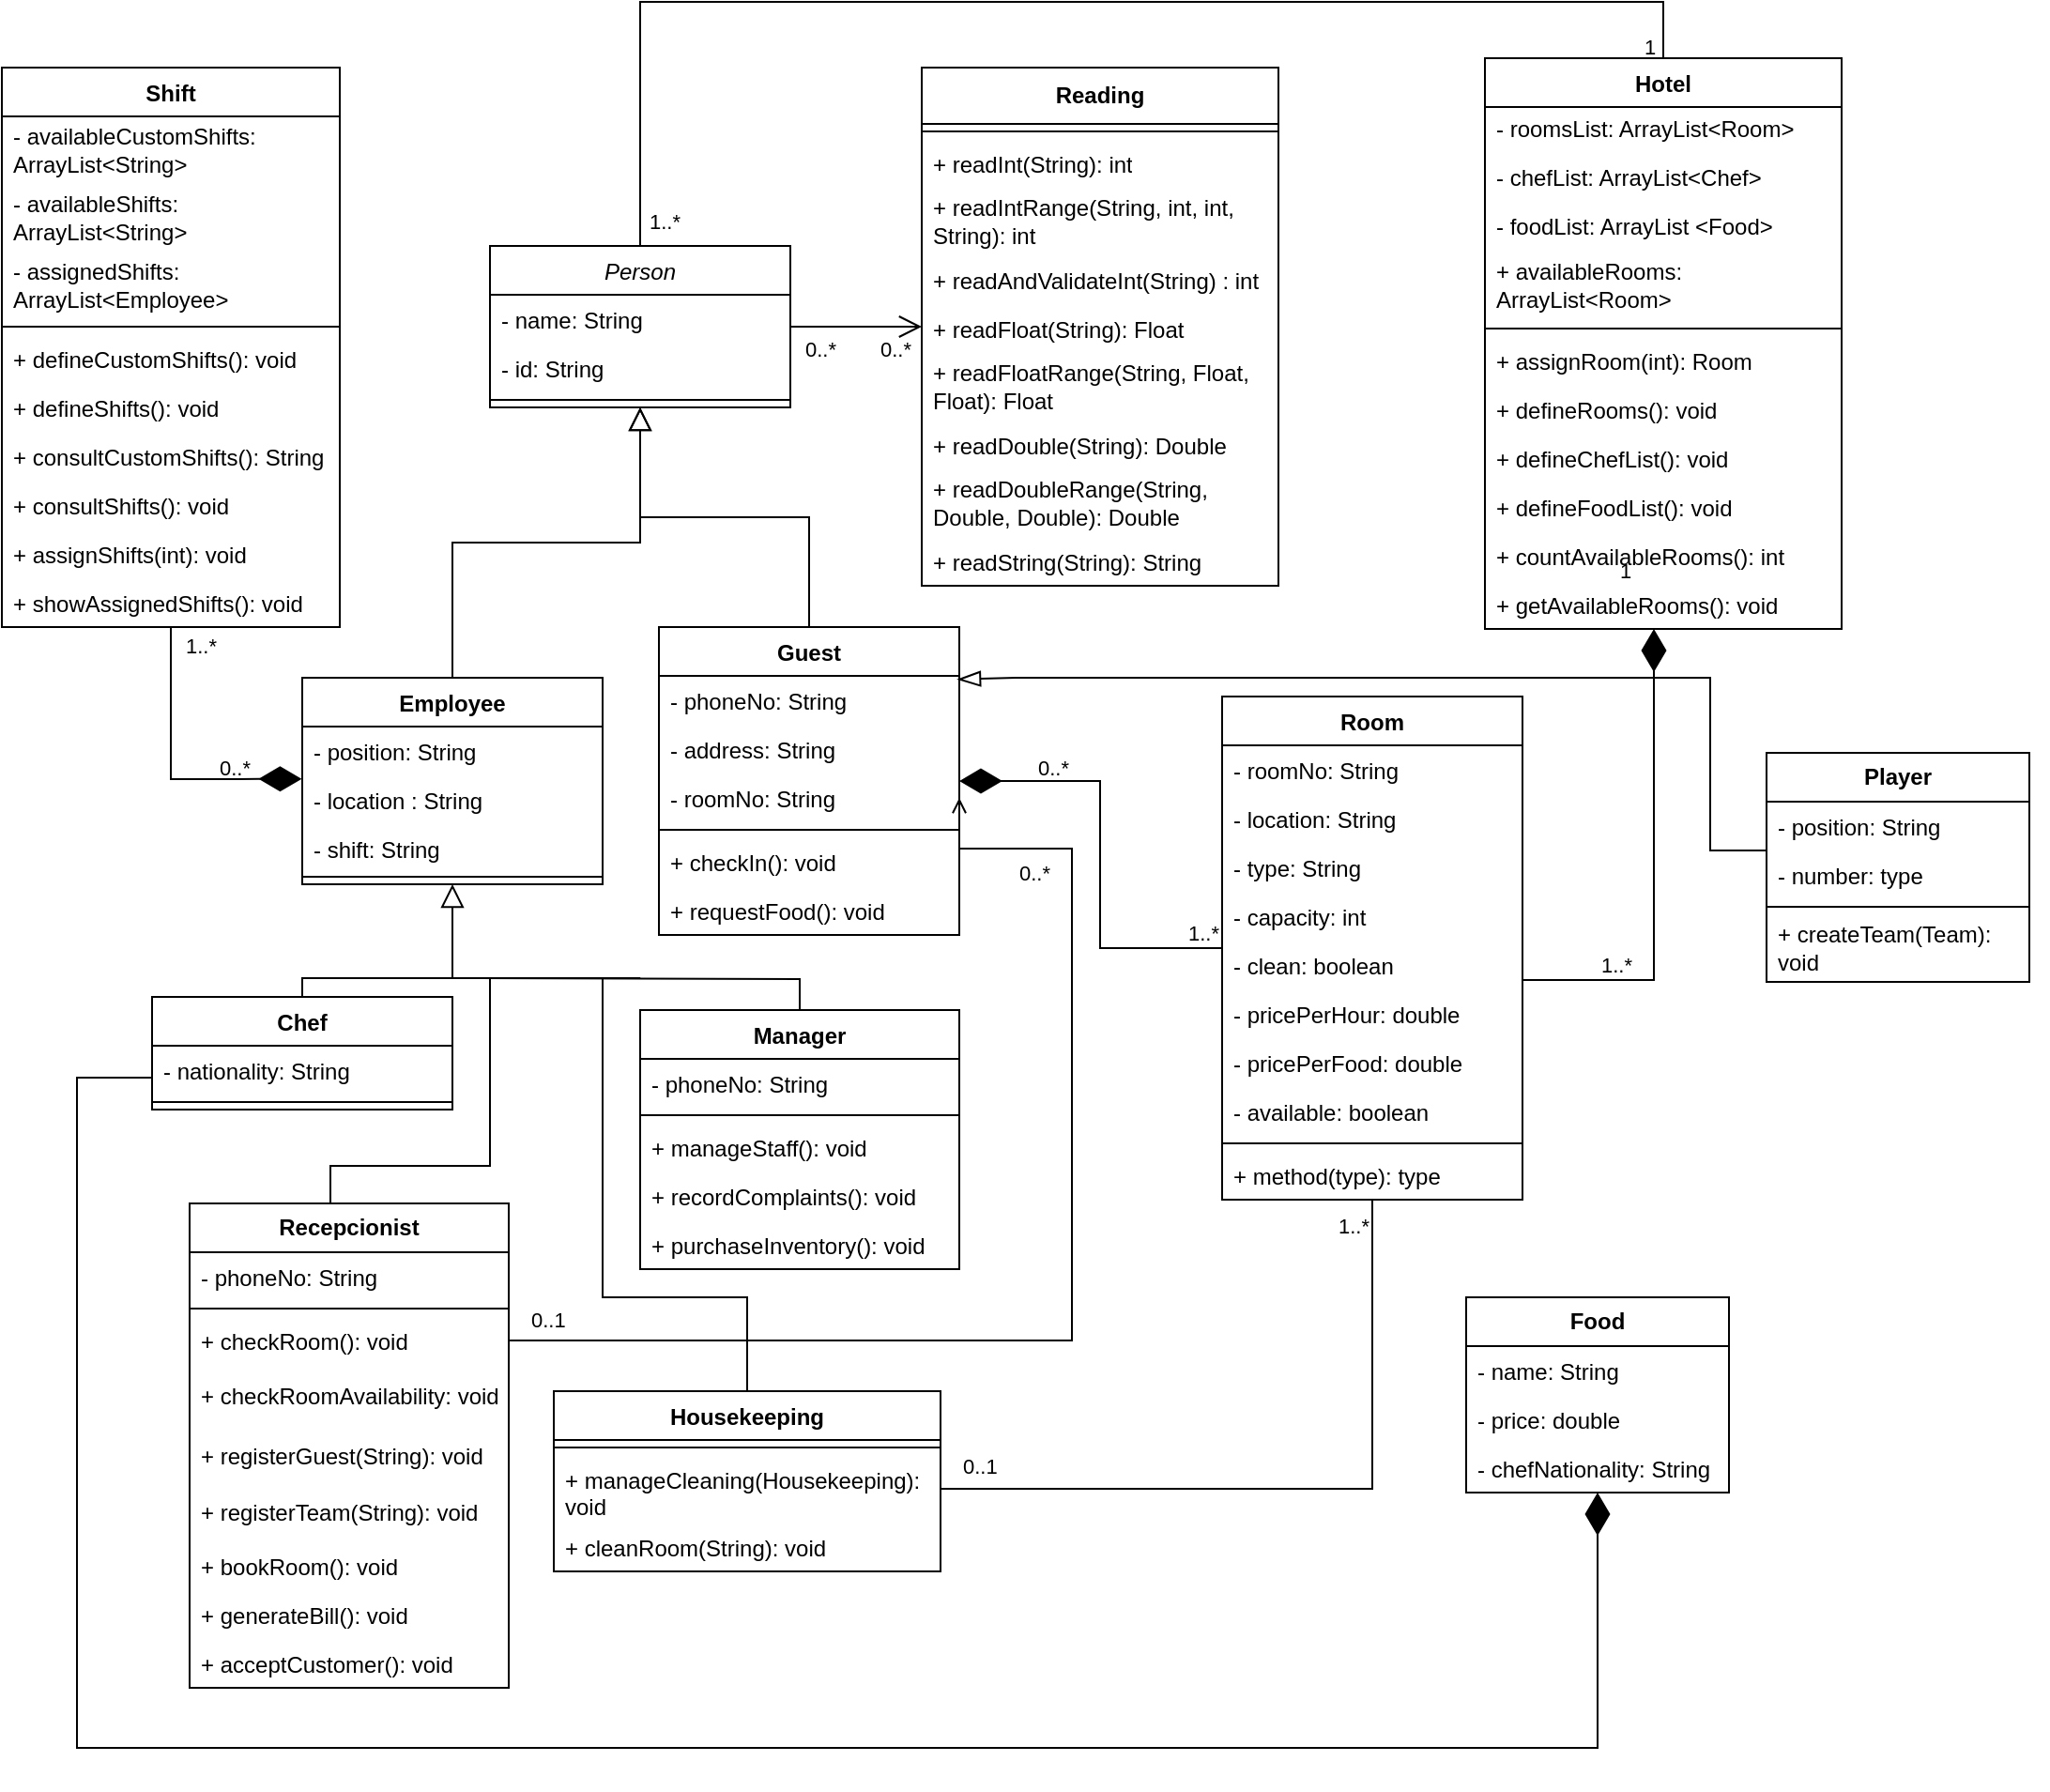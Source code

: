 <mxfile version="24.1.0" type="device">
  <diagram id="C5RBs43oDa-KdzZeNtuy" name="Page-1">
    <mxGraphModel dx="1665" dy="438" grid="1" gridSize="10" guides="1" tooltips="1" connect="1" arrows="1" fold="1" page="1" pageScale="1" pageWidth="827" pageHeight="1169" math="0" shadow="0">
      <root>
        <mxCell id="WIyWlLk6GJQsqaUBKTNV-0" />
        <mxCell id="WIyWlLk6GJQsqaUBKTNV-1" parent="WIyWlLk6GJQsqaUBKTNV-0" />
        <mxCell id="rKdaXFloPdclXVX59-gg-88" style="edgeStyle=orthogonalEdgeStyle;rounded=0;orthogonalLoop=1;jettySize=auto;html=1;endArrow=open;endFill=0;startSize=0;endSize=10;" parent="WIyWlLk6GJQsqaUBKTNV-1" source="zkfFHV4jXpPFQw0GAbJ--0" target="rKdaXFloPdclXVX59-gg-0" edge="1">
          <mxGeometry relative="1" as="geometry" />
        </mxCell>
        <mxCell id="zkfFHV4jXpPFQw0GAbJ--0" value="Person" style="swimlane;fontStyle=2;align=center;verticalAlign=top;childLayout=stackLayout;horizontal=1;startSize=26;horizontalStack=0;resizeParent=1;resizeLast=0;collapsible=1;marginBottom=0;rounded=0;shadow=0;strokeWidth=1;" parent="WIyWlLk6GJQsqaUBKTNV-1" vertex="1">
          <mxGeometry x="220" y="130" width="160" height="86" as="geometry">
            <mxRectangle x="230" y="140" width="160" height="26" as="alternateBounds" />
          </mxGeometry>
        </mxCell>
        <mxCell id="zkfFHV4jXpPFQw0GAbJ--1" value="- name: String" style="text;align=left;verticalAlign=top;spacingLeft=4;spacingRight=4;overflow=hidden;rotatable=0;points=[[0,0.5],[1,0.5]];portConstraint=eastwest;" parent="zkfFHV4jXpPFQw0GAbJ--0" vertex="1">
          <mxGeometry y="26" width="160" height="26" as="geometry" />
        </mxCell>
        <mxCell id="zkfFHV4jXpPFQw0GAbJ--2" value="- id: String" style="text;align=left;verticalAlign=top;spacingLeft=4;spacingRight=4;overflow=hidden;rotatable=0;points=[[0,0.5],[1,0.5]];portConstraint=eastwest;rounded=0;shadow=0;html=0;" parent="zkfFHV4jXpPFQw0GAbJ--0" vertex="1">
          <mxGeometry y="52" width="160" height="26" as="geometry" />
        </mxCell>
        <mxCell id="zkfFHV4jXpPFQw0GAbJ--4" value="" style="line;html=1;strokeWidth=1;align=left;verticalAlign=middle;spacingTop=-1;spacingLeft=3;spacingRight=3;rotatable=0;labelPosition=right;points=[];portConstraint=eastwest;" parent="zkfFHV4jXpPFQw0GAbJ--0" vertex="1">
          <mxGeometry y="78" width="160" height="8" as="geometry" />
        </mxCell>
        <mxCell id="zkfFHV4jXpPFQw0GAbJ--6" value="Employee" style="swimlane;fontStyle=1;align=center;verticalAlign=top;childLayout=stackLayout;horizontal=1;startSize=26;horizontalStack=0;resizeParent=1;resizeLast=0;collapsible=1;marginBottom=0;rounded=0;shadow=0;strokeWidth=1;" parent="WIyWlLk6GJQsqaUBKTNV-1" vertex="1">
          <mxGeometry x="120" y="360" width="160" height="110" as="geometry">
            <mxRectangle x="130" y="380" width="160" height="26" as="alternateBounds" />
          </mxGeometry>
        </mxCell>
        <mxCell id="zkfFHV4jXpPFQw0GAbJ--8" value="- position: String" style="text;align=left;verticalAlign=top;spacingLeft=4;spacingRight=4;overflow=hidden;rotatable=0;points=[[0,0.5],[1,0.5]];portConstraint=eastwest;rounded=0;shadow=0;html=0;" parent="zkfFHV4jXpPFQw0GAbJ--6" vertex="1">
          <mxGeometry y="26" width="160" height="26" as="geometry" />
        </mxCell>
        <mxCell id="rKdaXFloPdclXVX59-gg-34" value="- location : String" style="text;strokeColor=none;fillColor=none;align=left;verticalAlign=top;spacingLeft=4;spacingRight=4;overflow=hidden;rotatable=0;points=[[0,0.5],[1,0.5]];portConstraint=eastwest;whiteSpace=wrap;html=1;" parent="zkfFHV4jXpPFQw0GAbJ--6" vertex="1">
          <mxGeometry y="52" width="160" height="26" as="geometry" />
        </mxCell>
        <mxCell id="zkfFHV4jXpPFQw0GAbJ--7" value="- shift: String" style="text;align=left;verticalAlign=top;spacingLeft=4;spacingRight=4;overflow=hidden;rotatable=0;points=[[0,0.5],[1,0.5]];portConstraint=eastwest;" parent="zkfFHV4jXpPFQw0GAbJ--6" vertex="1">
          <mxGeometry y="78" width="160" height="24" as="geometry" />
        </mxCell>
        <mxCell id="zkfFHV4jXpPFQw0GAbJ--9" value="" style="line;html=1;strokeWidth=1;align=left;verticalAlign=middle;spacingTop=-1;spacingLeft=3;spacingRight=3;rotatable=0;labelPosition=right;points=[];portConstraint=eastwest;" parent="zkfFHV4jXpPFQw0GAbJ--6" vertex="1">
          <mxGeometry y="102" width="160" height="8" as="geometry" />
        </mxCell>
        <mxCell id="zkfFHV4jXpPFQw0GAbJ--12" value="" style="endArrow=block;endSize=10;endFill=0;shadow=0;strokeWidth=1;rounded=0;curved=0;edgeStyle=elbowEdgeStyle;elbow=vertical;" parent="WIyWlLk6GJQsqaUBKTNV-1" source="zkfFHV4jXpPFQw0GAbJ--6" target="zkfFHV4jXpPFQw0GAbJ--0" edge="1">
          <mxGeometry width="160" relative="1" as="geometry">
            <mxPoint x="200" y="203" as="sourcePoint" />
            <mxPoint x="200" y="203" as="targetPoint" />
          </mxGeometry>
        </mxCell>
        <mxCell id="rKdaXFloPdclXVX59-gg-95" style="edgeStyle=orthogonalEdgeStyle;rounded=0;orthogonalLoop=1;jettySize=auto;html=1;endArrow=diamondThin;endFill=1;startSize=0;endSize=20;" parent="WIyWlLk6GJQsqaUBKTNV-1" source="rKdaXFloPdclXVX59-gg-89" target="zkfFHV4jXpPFQw0GAbJ--13" edge="1">
          <mxGeometry relative="1" as="geometry" />
        </mxCell>
        <mxCell id="zkfFHV4jXpPFQw0GAbJ--13" value="Guest" style="swimlane;fontStyle=1;align=center;verticalAlign=top;childLayout=stackLayout;horizontal=1;startSize=26;horizontalStack=0;resizeParent=1;resizeLast=0;collapsible=1;marginBottom=0;rounded=0;shadow=0;strokeWidth=1;" parent="WIyWlLk6GJQsqaUBKTNV-1" vertex="1">
          <mxGeometry x="310" y="333" width="160" height="164" as="geometry">
            <mxRectangle x="340" y="380" width="170" height="26" as="alternateBounds" />
          </mxGeometry>
        </mxCell>
        <mxCell id="rKdaXFloPdclXVX59-gg-36" value="- phoneNo: String" style="text;strokeColor=none;fillColor=none;align=left;verticalAlign=top;spacingLeft=4;spacingRight=4;overflow=hidden;rotatable=0;points=[[0,0.5],[1,0.5]];portConstraint=eastwest;whiteSpace=wrap;html=1;" parent="zkfFHV4jXpPFQw0GAbJ--13" vertex="1">
          <mxGeometry y="26" width="160" height="26" as="geometry" />
        </mxCell>
        <mxCell id="rKdaXFloPdclXVX59-gg-39" value="- address: String" style="text;strokeColor=none;fillColor=none;align=left;verticalAlign=top;spacingLeft=4;spacingRight=4;overflow=hidden;rotatable=0;points=[[0,0.5],[1,0.5]];portConstraint=eastwest;whiteSpace=wrap;html=1;" parent="zkfFHV4jXpPFQw0GAbJ--13" vertex="1">
          <mxGeometry y="52" width="160" height="26" as="geometry" />
        </mxCell>
        <mxCell id="rKdaXFloPdclXVX59-gg-35" value="- roomNo: String" style="text;strokeColor=none;fillColor=none;align=left;verticalAlign=top;spacingLeft=4;spacingRight=4;overflow=hidden;rotatable=0;points=[[0,0.5],[1,0.5]];portConstraint=eastwest;whiteSpace=wrap;html=1;" parent="zkfFHV4jXpPFQw0GAbJ--13" vertex="1">
          <mxGeometry y="78" width="160" height="26" as="geometry" />
        </mxCell>
        <mxCell id="zkfFHV4jXpPFQw0GAbJ--15" value="" style="line;html=1;strokeWidth=1;align=left;verticalAlign=middle;spacingTop=-1;spacingLeft=3;spacingRight=3;rotatable=0;labelPosition=right;points=[];portConstraint=eastwest;" parent="zkfFHV4jXpPFQw0GAbJ--13" vertex="1">
          <mxGeometry y="104" width="160" height="8" as="geometry" />
        </mxCell>
        <mxCell id="J3CVPb86uNjHVDzg0pc1-16" value="+ checkIn(): void" style="text;strokeColor=none;fillColor=none;align=left;verticalAlign=top;spacingLeft=4;spacingRight=4;overflow=hidden;rotatable=0;points=[[0,0.5],[1,0.5]];portConstraint=eastwest;whiteSpace=wrap;html=1;" vertex="1" parent="zkfFHV4jXpPFQw0GAbJ--13">
          <mxGeometry y="112" width="160" height="26" as="geometry" />
        </mxCell>
        <mxCell id="J3CVPb86uNjHVDzg0pc1-17" value="+ requestFood(): void" style="text;strokeColor=none;fillColor=none;align=left;verticalAlign=top;spacingLeft=4;spacingRight=4;overflow=hidden;rotatable=0;points=[[0,0.5],[1,0.5]];portConstraint=eastwest;whiteSpace=wrap;html=1;" vertex="1" parent="zkfFHV4jXpPFQw0GAbJ--13">
          <mxGeometry y="138" width="160" height="26" as="geometry" />
        </mxCell>
        <mxCell id="zkfFHV4jXpPFQw0GAbJ--16" value="" style="endArrow=block;endSize=10;endFill=0;shadow=0;strokeWidth=1;rounded=0;curved=0;edgeStyle=elbowEdgeStyle;elbow=vertical;" parent="WIyWlLk6GJQsqaUBKTNV-1" source="zkfFHV4jXpPFQw0GAbJ--13" target="zkfFHV4jXpPFQw0GAbJ--0" edge="1">
          <mxGeometry width="160" relative="1" as="geometry">
            <mxPoint x="210" y="373" as="sourcePoint" />
            <mxPoint x="310" y="271" as="targetPoint" />
          </mxGeometry>
        </mxCell>
        <mxCell id="zkfFHV4jXpPFQw0GAbJ--17" value="Shift" style="swimlane;fontStyle=1;align=center;verticalAlign=top;childLayout=stackLayout;horizontal=1;startSize=26;horizontalStack=0;resizeParent=1;resizeLast=0;collapsible=1;marginBottom=0;rounded=0;shadow=0;strokeWidth=1;" parent="WIyWlLk6GJQsqaUBKTNV-1" vertex="1">
          <mxGeometry x="-40" y="35" width="180" height="298" as="geometry">
            <mxRectangle x="550" y="140" width="160" height="26" as="alternateBounds" />
          </mxGeometry>
        </mxCell>
        <mxCell id="zkfFHV4jXpPFQw0GAbJ--18" value="- availableCustomShifts: ArrayList&lt;String&gt; " style="text;align=left;verticalAlign=middle;spacingLeft=4;spacingRight=4;overflow=hidden;rotatable=0;points=[[0,0.5],[1,0.5]];portConstraint=eastwest;fillColor=none;whiteSpace=wrap;" parent="zkfFHV4jXpPFQw0GAbJ--17" vertex="1">
          <mxGeometry y="26" width="180" height="36" as="geometry" />
        </mxCell>
        <mxCell id="zkfFHV4jXpPFQw0GAbJ--19" value="- availableShifts:  ArrayList&lt;String&gt;" style="text;align=left;verticalAlign=middle;spacingLeft=4;spacingRight=4;overflow=hidden;rotatable=0;points=[[0,0.5],[1,0.5]];portConstraint=eastwest;rounded=0;shadow=0;whiteSpace=wrap;" parent="zkfFHV4jXpPFQw0GAbJ--17" vertex="1">
          <mxGeometry y="62" width="180" height="36" as="geometry" />
        </mxCell>
        <mxCell id="zkfFHV4jXpPFQw0GAbJ--20" value="- assignedShifts:  ArrayList&lt;Employee&gt;" style="text;align=left;verticalAlign=middle;spacingLeft=4;spacingRight=4;overflow=hidden;rotatable=0;points=[[0,0.5],[1,0.5]];portConstraint=eastwest;rounded=0;shadow=0;whiteSpace=wrap;" parent="zkfFHV4jXpPFQw0GAbJ--17" vertex="1">
          <mxGeometry y="98" width="180" height="36" as="geometry" />
        </mxCell>
        <mxCell id="zkfFHV4jXpPFQw0GAbJ--23" value="" style="line;html=1;strokeWidth=1;align=left;verticalAlign=middle;spacingTop=-1;spacingLeft=3;spacingRight=3;rotatable=0;labelPosition=right;points=[];portConstraint=eastwest;" parent="zkfFHV4jXpPFQw0GAbJ--17" vertex="1">
          <mxGeometry y="134" width="180" height="8" as="geometry" />
        </mxCell>
        <mxCell id="zkfFHV4jXpPFQw0GAbJ--24" value="+ defineCustomShifts(): void" style="text;align=left;verticalAlign=top;spacingLeft=4;spacingRight=4;overflow=hidden;rotatable=0;points=[[0,0.5],[1,0.5]];portConstraint=eastwest;" parent="zkfFHV4jXpPFQw0GAbJ--17" vertex="1">
          <mxGeometry y="142" width="180" height="26" as="geometry" />
        </mxCell>
        <mxCell id="zkfFHV4jXpPFQw0GAbJ--25" value="+ defineShifts(): void" style="text;align=left;verticalAlign=top;spacingLeft=4;spacingRight=4;overflow=hidden;rotatable=0;points=[[0,0.5],[1,0.5]];portConstraint=eastwest;" parent="zkfFHV4jXpPFQw0GAbJ--17" vertex="1">
          <mxGeometry y="168" width="180" height="26" as="geometry" />
        </mxCell>
        <mxCell id="rKdaXFloPdclXVX59-gg-44" value="+ consultCustomShifts(): String" style="text;align=left;verticalAlign=top;spacingLeft=4;spacingRight=4;overflow=hidden;rotatable=0;points=[[0,0.5],[1,0.5]];portConstraint=eastwest;" parent="zkfFHV4jXpPFQw0GAbJ--17" vertex="1">
          <mxGeometry y="194" width="180" height="26" as="geometry" />
        </mxCell>
        <mxCell id="rKdaXFloPdclXVX59-gg-45" value="+ consultShifts():&amp;nbsp;&lt;span style=&quot;text-wrap: nowrap;&quot;&gt;void&lt;/span&gt;" style="text;strokeColor=none;fillColor=none;align=left;verticalAlign=top;spacingLeft=4;spacingRight=4;overflow=hidden;rotatable=0;points=[[0,0.5],[1,0.5]];portConstraint=eastwest;whiteSpace=wrap;html=1;" parent="zkfFHV4jXpPFQw0GAbJ--17" vertex="1">
          <mxGeometry y="220" width="180" height="26" as="geometry" />
        </mxCell>
        <mxCell id="rKdaXFloPdclXVX59-gg-46" value="+ assignShifts(int): void" style="text;strokeColor=none;fillColor=none;align=left;verticalAlign=top;spacingLeft=4;spacingRight=4;overflow=hidden;rotatable=0;points=[[0,0.5],[1,0.5]];portConstraint=eastwest;whiteSpace=wrap;html=1;" parent="zkfFHV4jXpPFQw0GAbJ--17" vertex="1">
          <mxGeometry y="246" width="180" height="26" as="geometry" />
        </mxCell>
        <mxCell id="rKdaXFloPdclXVX59-gg-47" value="+ showAssignedShifts(): void" style="text;strokeColor=none;fillColor=none;align=left;verticalAlign=top;spacingLeft=4;spacingRight=4;overflow=hidden;rotatable=0;points=[[0,0.5],[1,0.5]];portConstraint=eastwest;whiteSpace=wrap;html=1;" parent="zkfFHV4jXpPFQw0GAbJ--17" vertex="1">
          <mxGeometry y="272" width="180" height="26" as="geometry" />
        </mxCell>
        <mxCell id="rKdaXFloPdclXVX59-gg-0" value="&lt;b&gt;Reading&lt;/b&gt;" style="swimlane;fontStyle=0;childLayout=stackLayout;horizontal=1;startSize=30;fillColor=none;horizontalStack=0;resizeParent=1;resizeParentMax=0;resizeLast=0;collapsible=1;marginBottom=0;whiteSpace=wrap;html=1;verticalAlign=middle;" parent="WIyWlLk6GJQsqaUBKTNV-1" vertex="1">
          <mxGeometry x="450" y="35" width="190" height="276" as="geometry">
            <mxRectangle x="30" y="120" width="90" height="30" as="alternateBounds" />
          </mxGeometry>
        </mxCell>
        <mxCell id="rKdaXFloPdclXVX59-gg-11" value="" style="line;strokeWidth=1;fillColor=none;align=left;verticalAlign=middle;spacingTop=-1;spacingLeft=3;spacingRight=3;rotatable=0;labelPosition=right;points=[];portConstraint=eastwest;strokeColor=inherit;" parent="rKdaXFloPdclXVX59-gg-0" vertex="1">
          <mxGeometry y="30" width="190" height="8" as="geometry" />
        </mxCell>
        <mxCell id="rKdaXFloPdclXVX59-gg-8" value="+ readInt(String): int" style="text;strokeColor=none;fillColor=none;align=left;verticalAlign=top;spacingLeft=4;spacingRight=4;overflow=hidden;rotatable=0;points=[[0,0.5],[1,0.5]];portConstraint=eastwest;whiteSpace=wrap;html=1;" parent="rKdaXFloPdclXVX59-gg-0" vertex="1">
          <mxGeometry y="38" width="190" height="26" as="geometry" />
        </mxCell>
        <mxCell id="rKdaXFloPdclXVX59-gg-10" value="+ readIntRange(String, int, int, String): int" style="text;strokeColor=none;fillColor=none;align=left;verticalAlign=middle;spacingLeft=4;spacingRight=4;overflow=hidden;rotatable=0;points=[[0,0.5],[1,0.5]];portConstraint=eastwest;whiteSpace=wrap;html=1;" parent="rKdaXFloPdclXVX59-gg-0" vertex="1">
          <mxGeometry y="64" width="190" height="36" as="geometry" />
        </mxCell>
        <mxCell id="rKdaXFloPdclXVX59-gg-13" value="+ readAndValidateInt(String) : int" style="text;strokeColor=none;fillColor=none;align=left;verticalAlign=top;spacingLeft=4;spacingRight=4;overflow=hidden;rotatable=0;points=[[0,0.5],[1,0.5]];portConstraint=eastwest;whiteSpace=wrap;html=1;" parent="rKdaXFloPdclXVX59-gg-0" vertex="1">
          <mxGeometry y="100" width="190" height="26" as="geometry" />
        </mxCell>
        <mxCell id="rKdaXFloPdclXVX59-gg-17" value="+ readFloat(String): Float" style="text;strokeColor=none;fillColor=none;align=left;verticalAlign=top;spacingLeft=4;spacingRight=4;overflow=hidden;rotatable=0;points=[[0,0.5],[1,0.5]];portConstraint=eastwest;whiteSpace=wrap;html=1;" parent="rKdaXFloPdclXVX59-gg-0" vertex="1">
          <mxGeometry y="126" width="190" height="26" as="geometry" />
        </mxCell>
        <mxCell id="rKdaXFloPdclXVX59-gg-12" value="+ readFloatRange(String, Float, Float): Float" style="text;strokeColor=none;fillColor=none;align=left;verticalAlign=middle;spacingLeft=4;spacingRight=4;overflow=hidden;rotatable=0;points=[[0,0.5],[1,0.5]];portConstraint=eastwest;whiteSpace=wrap;html=1;" parent="rKdaXFloPdclXVX59-gg-0" vertex="1">
          <mxGeometry y="152" width="190" height="36" as="geometry" />
        </mxCell>
        <mxCell id="rKdaXFloPdclXVX59-gg-18" value="+ readDouble(String): Double" style="text;strokeColor=none;fillColor=none;align=left;verticalAlign=top;spacingLeft=4;spacingRight=4;overflow=hidden;rotatable=0;points=[[0,0.5],[1,0.5]];portConstraint=eastwest;whiteSpace=wrap;html=1;" parent="rKdaXFloPdclXVX59-gg-0" vertex="1">
          <mxGeometry y="188" width="190" height="26" as="geometry" />
        </mxCell>
        <mxCell id="rKdaXFloPdclXVX59-gg-19" value="+ readDoubleRange(String, Double, Double): Double" style="text;strokeColor=none;fillColor=none;align=left;verticalAlign=middle;spacingLeft=4;spacingRight=4;overflow=hidden;rotatable=0;points=[[0,0.5],[1,0.5]];portConstraint=eastwest;whiteSpace=wrap;html=1;" parent="rKdaXFloPdclXVX59-gg-0" vertex="1">
          <mxGeometry y="214" width="190" height="36" as="geometry" />
        </mxCell>
        <mxCell id="rKdaXFloPdclXVX59-gg-20" value="+ readString(String): String" style="text;strokeColor=none;fillColor=none;align=left;verticalAlign=top;spacingLeft=4;spacingRight=4;overflow=hidden;rotatable=0;points=[[0,0.5],[1,0.5]];portConstraint=eastwest;whiteSpace=wrap;html=1;" parent="rKdaXFloPdclXVX59-gg-0" vertex="1">
          <mxGeometry y="250" width="190" height="26" as="geometry" />
        </mxCell>
        <mxCell id="rKdaXFloPdclXVX59-gg-41" value="" style="endArrow=diamondThin;endFill=1;endSize=20;html=1;rounded=0;entryX=-0.002;entryY=1.073;entryDx=0;entryDy=0;entryPerimeter=0;" parent="WIyWlLk6GJQsqaUBKTNV-1" source="zkfFHV4jXpPFQw0GAbJ--17" target="zkfFHV4jXpPFQw0GAbJ--8" edge="1">
          <mxGeometry width="160" relative="1" as="geometry">
            <mxPoint x="419" y="120" as="sourcePoint" />
            <mxPoint x="401" y="237" as="targetPoint" />
            <Array as="points">
              <mxPoint x="50" y="414" />
            </Array>
          </mxGeometry>
        </mxCell>
        <mxCell id="rKdaXFloPdclXVX59-gg-67" style="edgeStyle=orthogonalEdgeStyle;rounded=0;orthogonalLoop=1;jettySize=auto;html=1;endArrow=none;endFill=0;exitX=0.5;exitY=0;exitDx=0;exitDy=0;" parent="WIyWlLk6GJQsqaUBKTNV-1" source="rKdaXFloPdclXVX59-gg-48" edge="1">
          <mxGeometry relative="1" as="geometry">
            <mxPoint x="200" y="520" as="targetPoint" />
            <Array as="points">
              <mxPoint x="120" y="520" />
            </Array>
          </mxGeometry>
        </mxCell>
        <mxCell id="rKdaXFloPdclXVX59-gg-48" value="Chef" style="swimlane;fontStyle=1;align=center;verticalAlign=top;childLayout=stackLayout;horizontal=1;startSize=26;horizontalStack=0;resizeParent=1;resizeParentMax=0;resizeLast=0;collapsible=1;marginBottom=0;whiteSpace=wrap;html=1;" parent="WIyWlLk6GJQsqaUBKTNV-1" vertex="1">
          <mxGeometry x="40" y="530" width="160" height="60" as="geometry" />
        </mxCell>
        <mxCell id="rKdaXFloPdclXVX59-gg-49" value="- nationality: String" style="text;strokeColor=none;fillColor=none;align=left;verticalAlign=top;spacingLeft=4;spacingRight=4;overflow=hidden;rotatable=0;points=[[0,0.5],[1,0.5]];portConstraint=eastwest;whiteSpace=wrap;html=1;" parent="rKdaXFloPdclXVX59-gg-48" vertex="1">
          <mxGeometry y="26" width="160" height="26" as="geometry" />
        </mxCell>
        <mxCell id="rKdaXFloPdclXVX59-gg-50" value="" style="line;strokeWidth=1;fillColor=none;align=left;verticalAlign=middle;spacingTop=-1;spacingLeft=3;spacingRight=3;rotatable=0;labelPosition=right;points=[];portConstraint=eastwest;strokeColor=inherit;" parent="rKdaXFloPdclXVX59-gg-48" vertex="1">
          <mxGeometry y="52" width="160" height="8" as="geometry" />
        </mxCell>
        <mxCell id="rKdaXFloPdclXVX59-gg-52" value="Housekeeping" style="swimlane;fontStyle=1;align=center;verticalAlign=top;childLayout=stackLayout;horizontal=1;startSize=26;horizontalStack=0;resizeParent=1;resizeParentMax=0;resizeLast=0;collapsible=1;marginBottom=0;whiteSpace=wrap;html=1;" parent="WIyWlLk6GJQsqaUBKTNV-1" vertex="1">
          <mxGeometry x="254" y="740" width="206" height="96" as="geometry" />
        </mxCell>
        <mxCell id="rKdaXFloPdclXVX59-gg-54" value="" style="line;strokeWidth=1;fillColor=none;align=left;verticalAlign=middle;spacingTop=-1;spacingLeft=3;spacingRight=3;rotatable=0;labelPosition=right;points=[];portConstraint=eastwest;strokeColor=inherit;" parent="rKdaXFloPdclXVX59-gg-52" vertex="1">
          <mxGeometry y="26" width="206" height="8" as="geometry" />
        </mxCell>
        <mxCell id="v0qUassG2nzmkQ5IIfUO-0" value="+ manageCleaning(Housekeeping): void" style="text;strokeColor=none;fillColor=none;align=left;verticalAlign=top;spacingLeft=4;spacingRight=4;overflow=hidden;rotatable=0;points=[[0,0.5],[1,0.5]];portConstraint=eastwest;whiteSpace=wrap;html=1;" parent="rKdaXFloPdclXVX59-gg-52" vertex="1">
          <mxGeometry y="34" width="206" height="36" as="geometry" />
        </mxCell>
        <mxCell id="rKdaXFloPdclXVX59-gg-55" value="+ cleanRoom(String): void" style="text;strokeColor=none;fillColor=none;align=left;verticalAlign=top;spacingLeft=4;spacingRight=4;overflow=hidden;rotatable=0;points=[[0,0.5],[1,0.5]];portConstraint=eastwest;whiteSpace=wrap;html=1;" parent="rKdaXFloPdclXVX59-gg-52" vertex="1">
          <mxGeometry y="70" width="206" height="26" as="geometry" />
        </mxCell>
        <mxCell id="rKdaXFloPdclXVX59-gg-56" value="Manager" style="swimlane;fontStyle=1;align=center;verticalAlign=top;childLayout=stackLayout;horizontal=1;startSize=26;horizontalStack=0;resizeParent=1;resizeParentMax=0;resizeLast=0;collapsible=1;marginBottom=0;whiteSpace=wrap;html=1;" parent="WIyWlLk6GJQsqaUBKTNV-1" vertex="1">
          <mxGeometry x="300" y="537" width="170" height="138" as="geometry" />
        </mxCell>
        <mxCell id="rKdaXFloPdclXVX59-gg-57" value="- phoneNo: String" style="text;strokeColor=none;fillColor=none;align=left;verticalAlign=top;spacingLeft=4;spacingRight=4;overflow=hidden;rotatable=0;points=[[0,0.5],[1,0.5]];portConstraint=eastwest;whiteSpace=wrap;html=1;" parent="rKdaXFloPdclXVX59-gg-56" vertex="1">
          <mxGeometry y="26" width="170" height="26" as="geometry" />
        </mxCell>
        <mxCell id="rKdaXFloPdclXVX59-gg-58" value="" style="line;strokeWidth=1;fillColor=none;align=left;verticalAlign=middle;spacingTop=-1;spacingLeft=3;spacingRight=3;rotatable=0;labelPosition=right;points=[];portConstraint=eastwest;strokeColor=inherit;" parent="rKdaXFloPdclXVX59-gg-56" vertex="1">
          <mxGeometry y="52" width="170" height="8" as="geometry" />
        </mxCell>
        <mxCell id="rKdaXFloPdclXVX59-gg-59" value="+ manageStaff(): void" style="text;strokeColor=none;fillColor=none;align=left;verticalAlign=top;spacingLeft=4;spacingRight=4;overflow=hidden;rotatable=0;points=[[0,0.5],[1,0.5]];portConstraint=eastwest;whiteSpace=wrap;html=1;" parent="rKdaXFloPdclXVX59-gg-56" vertex="1">
          <mxGeometry y="60" width="170" height="26" as="geometry" />
        </mxCell>
        <mxCell id="rKdaXFloPdclXVX59-gg-83" value="+ recordComplaints(): void" style="text;strokeColor=none;fillColor=none;align=left;verticalAlign=top;spacingLeft=4;spacingRight=4;overflow=hidden;rotatable=0;points=[[0,0.5],[1,0.5]];portConstraint=eastwest;whiteSpace=wrap;html=1;" parent="rKdaXFloPdclXVX59-gg-56" vertex="1">
          <mxGeometry y="86" width="170" height="26" as="geometry" />
        </mxCell>
        <mxCell id="rKdaXFloPdclXVX59-gg-84" value="+ purchaseInventory(): void" style="text;strokeColor=none;fillColor=none;align=left;verticalAlign=top;spacingLeft=4;spacingRight=4;overflow=hidden;rotatable=0;points=[[0,0.5],[1,0.5]];portConstraint=eastwest;whiteSpace=wrap;html=1;" parent="rKdaXFloPdclXVX59-gg-56" vertex="1">
          <mxGeometry y="112" width="170" height="26" as="geometry" />
        </mxCell>
        <mxCell id="rKdaXFloPdclXVX59-gg-63" value="" style="endArrow=none;html=1;edgeStyle=orthogonalEdgeStyle;rounded=0;entryX=0.5;entryY=0;entryDx=0;entryDy=0;exitX=0.5;exitY=1;exitDx=0;exitDy=0;startArrow=block;startFill=0;endSize=0;jumpSize=6;startSize=10;" parent="WIyWlLk6GJQsqaUBKTNV-1" source="zkfFHV4jXpPFQw0GAbJ--6" target="rKdaXFloPdclXVX59-gg-52" edge="1">
          <mxGeometry relative="1" as="geometry">
            <mxPoint x="200" y="460" as="sourcePoint" />
            <mxPoint x="360" y="460" as="targetPoint" />
            <Array as="points">
              <mxPoint x="200" y="520" />
              <mxPoint x="280" y="520" />
              <mxPoint x="280" y="690" />
              <mxPoint x="357" y="690" />
            </Array>
          </mxGeometry>
        </mxCell>
        <mxCell id="rKdaXFloPdclXVX59-gg-66" value="" style="endArrow=none;html=1;edgeStyle=orthogonalEdgeStyle;rounded=0;entryX=0.5;entryY=0;entryDx=0;entryDy=0;" parent="WIyWlLk6GJQsqaUBKTNV-1" target="rKdaXFloPdclXVX59-gg-56" edge="1">
          <mxGeometry relative="1" as="geometry">
            <mxPoint x="200" y="520" as="sourcePoint" />
            <mxPoint x="350" y="580" as="targetPoint" />
          </mxGeometry>
        </mxCell>
        <mxCell id="rKdaXFloPdclXVX59-gg-77" style="edgeStyle=orthogonalEdgeStyle;rounded=0;orthogonalLoop=1;jettySize=auto;html=1;exitX=0.5;exitY=0;exitDx=0;exitDy=0;endArrow=none;endFill=0;" parent="WIyWlLk6GJQsqaUBKTNV-1" source="rKdaXFloPdclXVX59-gg-69" edge="1">
          <mxGeometry relative="1" as="geometry">
            <mxPoint x="300.111" y="520" as="targetPoint" />
            <Array as="points">
              <mxPoint x="135" y="640" />
              <mxPoint x="135" y="620" />
              <mxPoint x="220" y="620" />
              <mxPoint x="220" y="520" />
            </Array>
          </mxGeometry>
        </mxCell>
        <mxCell id="rKdaXFloPdclXVX59-gg-69" value="Recepcionist" style="swimlane;fontStyle=1;align=center;verticalAlign=middle;childLayout=stackLayout;horizontal=1;startSize=26;horizontalStack=0;resizeParent=1;resizeParentMax=0;resizeLast=0;collapsible=1;marginBottom=0;whiteSpace=wrap;html=1;" parent="WIyWlLk6GJQsqaUBKTNV-1" vertex="1">
          <mxGeometry x="60" y="640" width="170" height="258" as="geometry" />
        </mxCell>
        <mxCell id="rKdaXFloPdclXVX59-gg-70" value="- phoneNo: String" style="text;strokeColor=none;fillColor=none;align=left;verticalAlign=top;spacingLeft=4;spacingRight=4;overflow=hidden;rotatable=0;points=[[0,0.5],[1,0.5]];portConstraint=eastwest;whiteSpace=wrap;html=1;" parent="rKdaXFloPdclXVX59-gg-69" vertex="1">
          <mxGeometry y="26" width="170" height="26" as="geometry" />
        </mxCell>
        <mxCell id="rKdaXFloPdclXVX59-gg-71" value="" style="line;strokeWidth=1;fillColor=none;align=left;verticalAlign=middle;spacingTop=-1;spacingLeft=3;spacingRight=3;rotatable=0;labelPosition=right;points=[];portConstraint=eastwest;strokeColor=inherit;" parent="rKdaXFloPdclXVX59-gg-69" vertex="1">
          <mxGeometry y="52" width="170" height="8" as="geometry" />
        </mxCell>
        <mxCell id="rKdaXFloPdclXVX59-gg-72" value="+ checkRoom(): void" style="text;strokeColor=none;fillColor=none;align=left;verticalAlign=top;spacingLeft=4;spacingRight=4;overflow=hidden;rotatable=0;points=[[0,0.5],[1,0.5]];portConstraint=eastwest;whiteSpace=wrap;html=1;" parent="rKdaXFloPdclXVX59-gg-69" vertex="1">
          <mxGeometry y="60" width="170" height="26" as="geometry" />
        </mxCell>
        <mxCell id="SCCpibuGfQsKM6KUZBpz-2" value="+ checkRoomAvailability: void" style="text;strokeColor=none;fillColor=none;align=left;verticalAlign=middle;spacingLeft=4;spacingRight=4;overflow=hidden;rotatable=0;points=[[0,0.5],[1,0.5]];portConstraint=eastwest;whiteSpace=wrap;html=1;" parent="rKdaXFloPdclXVX59-gg-69" vertex="1">
          <mxGeometry y="86" width="170" height="34" as="geometry" />
        </mxCell>
        <mxCell id="SCCpibuGfQsKM6KUZBpz-3" value="+ registerGuest(String): void" style="text;strokeColor=none;fillColor=none;align=left;verticalAlign=middle;spacingLeft=4;spacingRight=4;overflow=hidden;rotatable=0;points=[[0,0.5],[1,0.5]];portConstraint=eastwest;whiteSpace=wrap;html=1;" parent="rKdaXFloPdclXVX59-gg-69" vertex="1">
          <mxGeometry y="120" width="170" height="30" as="geometry" />
        </mxCell>
        <mxCell id="SCCpibuGfQsKM6KUZBpz-4" value="+ registerTeam(String): void" style="text;strokeColor=none;fillColor=none;align=left;verticalAlign=middle;spacingLeft=4;spacingRight=4;overflow=hidden;rotatable=0;points=[[0,0.5],[1,0.5]];portConstraint=eastwest;whiteSpace=wrap;html=1;" parent="rKdaXFloPdclXVX59-gg-69" vertex="1">
          <mxGeometry y="150" width="170" height="30" as="geometry" />
        </mxCell>
        <mxCell id="rKdaXFloPdclXVX59-gg-78" value="+ bookRoom(): void" style="text;strokeColor=none;fillColor=none;align=left;verticalAlign=top;spacingLeft=4;spacingRight=4;overflow=hidden;rotatable=0;points=[[0,0.5],[1,0.5]];portConstraint=eastwest;whiteSpace=wrap;html=1;" parent="rKdaXFloPdclXVX59-gg-69" vertex="1">
          <mxGeometry y="180" width="170" height="26" as="geometry" />
        </mxCell>
        <mxCell id="rKdaXFloPdclXVX59-gg-80" value="+ generateBill(): void" style="text;strokeColor=none;fillColor=none;align=left;verticalAlign=top;spacingLeft=4;spacingRight=4;overflow=hidden;rotatable=0;points=[[0,0.5],[1,0.5]];portConstraint=eastwest;whiteSpace=wrap;html=1;" parent="rKdaXFloPdclXVX59-gg-69" vertex="1">
          <mxGeometry y="206" width="170" height="26" as="geometry" />
        </mxCell>
        <mxCell id="rKdaXFloPdclXVX59-gg-79" value="+ acceptCustomer(): void" style="text;strokeColor=none;fillColor=none;align=left;verticalAlign=top;spacingLeft=4;spacingRight=4;overflow=hidden;rotatable=0;points=[[0,0.5],[1,0.5]];portConstraint=eastwest;whiteSpace=wrap;html=1;" parent="rKdaXFloPdclXVX59-gg-69" vertex="1">
          <mxGeometry y="232" width="170" height="26" as="geometry" />
        </mxCell>
        <mxCell id="SCCpibuGfQsKM6KUZBpz-14" style="edgeStyle=orthogonalEdgeStyle;rounded=0;orthogonalLoop=1;jettySize=auto;html=1;startSize=0;endSize=20;endArrow=diamondThin;endFill=1;" parent="WIyWlLk6GJQsqaUBKTNV-1" source="rKdaXFloPdclXVX59-gg-89" target="rKdaXFloPdclXVX59-gg-97" edge="1">
          <mxGeometry relative="1" as="geometry">
            <Array as="points">
              <mxPoint x="840" y="521" />
            </Array>
          </mxGeometry>
        </mxCell>
        <mxCell id="rKdaXFloPdclXVX59-gg-89" value="Room" style="swimlane;fontStyle=1;align=center;verticalAlign=top;childLayout=stackLayout;horizontal=1;startSize=26;horizontalStack=0;resizeParent=1;resizeParentMax=0;resizeLast=0;collapsible=1;marginBottom=0;whiteSpace=wrap;html=1;" parent="WIyWlLk6GJQsqaUBKTNV-1" vertex="1">
          <mxGeometry x="610" y="370" width="160" height="268" as="geometry" />
        </mxCell>
        <mxCell id="rKdaXFloPdclXVX59-gg-90" value="- roomNo: String" style="text;strokeColor=none;fillColor=none;align=left;verticalAlign=top;spacingLeft=4;spacingRight=4;overflow=hidden;rotatable=0;points=[[0,0.5],[1,0.5]];portConstraint=eastwest;whiteSpace=wrap;html=1;" parent="rKdaXFloPdclXVX59-gg-89" vertex="1">
          <mxGeometry y="26" width="160" height="26" as="geometry" />
        </mxCell>
        <mxCell id="rKdaXFloPdclXVX59-gg-94" value="- location: String" style="text;strokeColor=none;fillColor=none;align=left;verticalAlign=top;spacingLeft=4;spacingRight=4;overflow=hidden;rotatable=0;points=[[0,0.5],[1,0.5]];portConstraint=eastwest;whiteSpace=wrap;html=1;" parent="rKdaXFloPdclXVX59-gg-89" vertex="1">
          <mxGeometry y="52" width="160" height="26" as="geometry" />
        </mxCell>
        <mxCell id="rKdaXFloPdclXVX59-gg-104" value="- type: String" style="text;strokeColor=none;fillColor=none;align=left;verticalAlign=top;spacingLeft=4;spacingRight=4;overflow=hidden;rotatable=0;points=[[0,0.5],[1,0.5]];portConstraint=eastwest;whiteSpace=wrap;html=1;" parent="rKdaXFloPdclXVX59-gg-89" vertex="1">
          <mxGeometry y="78" width="160" height="26" as="geometry" />
        </mxCell>
        <mxCell id="J3CVPb86uNjHVDzg0pc1-20" value="- capacity: int" style="text;strokeColor=none;fillColor=none;align=left;verticalAlign=top;spacingLeft=4;spacingRight=4;overflow=hidden;rotatable=0;points=[[0,0.5],[1,0.5]];portConstraint=eastwest;whiteSpace=wrap;html=1;" vertex="1" parent="rKdaXFloPdclXVX59-gg-89">
          <mxGeometry y="104" width="160" height="26" as="geometry" />
        </mxCell>
        <mxCell id="rKdaXFloPdclXVX59-gg-105" value="- clean: boolean" style="text;strokeColor=none;fillColor=none;align=left;verticalAlign=top;spacingLeft=4;spacingRight=4;overflow=hidden;rotatable=0;points=[[0,0.5],[1,0.5]];portConstraint=eastwest;whiteSpace=wrap;html=1;" parent="rKdaXFloPdclXVX59-gg-89" vertex="1">
          <mxGeometry y="130" width="160" height="26" as="geometry" />
        </mxCell>
        <mxCell id="J3CVPb86uNjHVDzg0pc1-19" value="- pricePerHour: double" style="text;strokeColor=none;fillColor=none;align=left;verticalAlign=top;spacingLeft=4;spacingRight=4;overflow=hidden;rotatable=0;points=[[0,0.5],[1,0.5]];portConstraint=eastwest;whiteSpace=wrap;html=1;" vertex="1" parent="rKdaXFloPdclXVX59-gg-89">
          <mxGeometry y="156" width="160" height="26" as="geometry" />
        </mxCell>
        <mxCell id="J3CVPb86uNjHVDzg0pc1-18" value="- pricePerFood: double" style="text;strokeColor=none;fillColor=none;align=left;verticalAlign=top;spacingLeft=4;spacingRight=4;overflow=hidden;rotatable=0;points=[[0,0.5],[1,0.5]];portConstraint=eastwest;whiteSpace=wrap;html=1;" vertex="1" parent="rKdaXFloPdclXVX59-gg-89">
          <mxGeometry y="182" width="160" height="26" as="geometry" />
        </mxCell>
        <mxCell id="rKdaXFloPdclXVX59-gg-93" value="- available: boolean" style="text;strokeColor=none;fillColor=none;align=left;verticalAlign=top;spacingLeft=4;spacingRight=4;overflow=hidden;rotatable=0;points=[[0,0.5],[1,0.5]];portConstraint=eastwest;whiteSpace=wrap;html=1;" parent="rKdaXFloPdclXVX59-gg-89" vertex="1">
          <mxGeometry y="208" width="160" height="26" as="geometry" />
        </mxCell>
        <mxCell id="rKdaXFloPdclXVX59-gg-91" value="" style="line;strokeWidth=1;fillColor=none;align=left;verticalAlign=middle;spacingTop=-1;spacingLeft=3;spacingRight=3;rotatable=0;labelPosition=right;points=[];portConstraint=eastwest;strokeColor=inherit;" parent="rKdaXFloPdclXVX59-gg-89" vertex="1">
          <mxGeometry y="234" width="160" height="8" as="geometry" />
        </mxCell>
        <mxCell id="rKdaXFloPdclXVX59-gg-92" value="+ method(type): type" style="text;strokeColor=none;fillColor=none;align=left;verticalAlign=top;spacingLeft=4;spacingRight=4;overflow=hidden;rotatable=0;points=[[0,0.5],[1,0.5]];portConstraint=eastwest;whiteSpace=wrap;html=1;" parent="rKdaXFloPdclXVX59-gg-89" vertex="1">
          <mxGeometry y="242" width="160" height="26" as="geometry" />
        </mxCell>
        <mxCell id="J3CVPb86uNjHVDzg0pc1-21" style="edgeStyle=orthogonalEdgeStyle;rounded=0;orthogonalLoop=1;jettySize=auto;html=1;endArrow=none;endFill=0;" edge="1" parent="WIyWlLk6GJQsqaUBKTNV-1" source="rKdaXFloPdclXVX59-gg-97" target="zkfFHV4jXpPFQw0GAbJ--0">
          <mxGeometry relative="1" as="geometry">
            <Array as="points">
              <mxPoint x="845" />
              <mxPoint x="300" />
            </Array>
          </mxGeometry>
        </mxCell>
        <mxCell id="rKdaXFloPdclXVX59-gg-97" value="Hotel" style="swimlane;fontStyle=1;align=center;verticalAlign=top;childLayout=stackLayout;horizontal=1;startSize=26;horizontalStack=0;resizeParent=1;resizeParentMax=0;resizeLast=0;collapsible=1;marginBottom=0;whiteSpace=wrap;html=1;" parent="WIyWlLk6GJQsqaUBKTNV-1" vertex="1">
          <mxGeometry x="750" y="30" width="190" height="304" as="geometry" />
        </mxCell>
        <mxCell id="rKdaXFloPdclXVX59-gg-98" value="- roomsList: ArrayList&amp;lt;Room&amp;gt;&amp;nbsp;" style="text;strokeColor=none;fillColor=none;align=left;verticalAlign=middle;spacingLeft=4;spacingRight=4;overflow=hidden;rotatable=0;points=[[0,0.5],[1,0.5]];portConstraint=eastwest;whiteSpace=wrap;html=1;" parent="rKdaXFloPdclXVX59-gg-97" vertex="1">
          <mxGeometry y="26" width="190" height="24" as="geometry" />
        </mxCell>
        <mxCell id="J3CVPb86uNjHVDzg0pc1-10" value="- chefList: ArrayList&amp;lt;Chef&amp;gt;" style="text;strokeColor=none;fillColor=none;align=left;verticalAlign=top;spacingLeft=4;spacingRight=4;overflow=hidden;rotatable=0;points=[[0,0.5],[1,0.5]];portConstraint=eastwest;whiteSpace=wrap;html=1;" vertex="1" parent="rKdaXFloPdclXVX59-gg-97">
          <mxGeometry y="50" width="190" height="26" as="geometry" />
        </mxCell>
        <mxCell id="J3CVPb86uNjHVDzg0pc1-11" value="- foodList: ArrayList &amp;lt;Food&amp;gt;" style="text;strokeColor=none;fillColor=none;align=left;verticalAlign=top;spacingLeft=4;spacingRight=4;overflow=hidden;rotatable=0;points=[[0,0.5],[1,0.5]];portConstraint=eastwest;whiteSpace=wrap;html=1;" vertex="1" parent="rKdaXFloPdclXVX59-gg-97">
          <mxGeometry y="76" width="190" height="26" as="geometry" />
        </mxCell>
        <mxCell id="J3CVPb86uNjHVDzg0pc1-12" value="+ availableRooms: ArrayList&amp;lt;Room&amp;gt;" style="text;strokeColor=none;fillColor=none;align=left;verticalAlign=middle;spacingLeft=4;spacingRight=4;overflow=hidden;rotatable=0;points=[[0,0.5],[1,0.5]];portConstraint=eastwest;whiteSpace=wrap;html=1;" vertex="1" parent="rKdaXFloPdclXVX59-gg-97">
          <mxGeometry y="102" width="190" height="38" as="geometry" />
        </mxCell>
        <mxCell id="rKdaXFloPdclXVX59-gg-99" value="" style="line;strokeWidth=1;fillColor=none;align=left;verticalAlign=middle;spacingTop=-1;spacingLeft=3;spacingRight=3;rotatable=0;labelPosition=right;points=[];portConstraint=eastwest;strokeColor=inherit;" parent="rKdaXFloPdclXVX59-gg-97" vertex="1">
          <mxGeometry y="140" width="190" height="8" as="geometry" />
        </mxCell>
        <mxCell id="SCCpibuGfQsKM6KUZBpz-8" value="+ assignRoom(int): Room" style="text;strokeColor=none;fillColor=none;align=left;verticalAlign=top;spacingLeft=4;spacingRight=4;overflow=hidden;rotatable=0;points=[[0,0.5],[1,0.5]];portConstraint=eastwest;whiteSpace=wrap;html=1;" parent="rKdaXFloPdclXVX59-gg-97" vertex="1">
          <mxGeometry y="148" width="190" height="26" as="geometry" />
        </mxCell>
        <mxCell id="rKdaXFloPdclXVX59-gg-100" value="+ defineRooms(): void" style="text;strokeColor=none;fillColor=none;align=left;verticalAlign=top;spacingLeft=4;spacingRight=4;overflow=hidden;rotatable=0;points=[[0,0.5],[1,0.5]];portConstraint=eastwest;whiteSpace=wrap;html=1;" parent="rKdaXFloPdclXVX59-gg-97" vertex="1">
          <mxGeometry y="174" width="190" height="26" as="geometry" />
        </mxCell>
        <mxCell id="J3CVPb86uNjHVDzg0pc1-5" value="+ defineChefList(): void" style="text;strokeColor=none;fillColor=none;align=left;verticalAlign=top;spacingLeft=4;spacingRight=4;overflow=hidden;rotatable=0;points=[[0,0.5],[1,0.5]];portConstraint=eastwest;whiteSpace=wrap;html=1;" vertex="1" parent="rKdaXFloPdclXVX59-gg-97">
          <mxGeometry y="200" width="190" height="26" as="geometry" />
        </mxCell>
        <mxCell id="J3CVPb86uNjHVDzg0pc1-13" value="+ defineFoodList(): void" style="text;strokeColor=none;fillColor=none;align=left;verticalAlign=top;spacingLeft=4;spacingRight=4;overflow=hidden;rotatable=0;points=[[0,0.5],[1,0.5]];portConstraint=eastwest;whiteSpace=wrap;html=1;" vertex="1" parent="rKdaXFloPdclXVX59-gg-97">
          <mxGeometry y="226" width="190" height="26" as="geometry" />
        </mxCell>
        <mxCell id="rKdaXFloPdclXVX59-gg-103" value="+ countAvailableRooms(): int" style="text;strokeColor=none;fillColor=none;align=left;verticalAlign=top;spacingLeft=4;spacingRight=4;overflow=hidden;rotatable=0;points=[[0,0.5],[1,0.5]];portConstraint=eastwest;whiteSpace=wrap;html=1;" parent="rKdaXFloPdclXVX59-gg-97" vertex="1">
          <mxGeometry y="252" width="190" height="26" as="geometry" />
        </mxCell>
        <mxCell id="SCCpibuGfQsKM6KUZBpz-9" value="+ getAvailableRooms(): void" style="text;strokeColor=none;fillColor=none;align=left;verticalAlign=top;spacingLeft=4;spacingRight=4;overflow=hidden;rotatable=0;points=[[0,0.5],[1,0.5]];portConstraint=eastwest;whiteSpace=wrap;html=1;" parent="rKdaXFloPdclXVX59-gg-97" vertex="1">
          <mxGeometry y="278" width="190" height="26" as="geometry" />
        </mxCell>
        <mxCell id="rKdaXFloPdclXVX59-gg-109" value="1" style="edgeLabel;resizable=0;html=1;align=left;verticalAlign=bottom;labelBackgroundColor=none;" parent="WIyWlLk6GJQsqaUBKTNV-1" connectable="0" vertex="1">
          <mxGeometry x="820.0" y="311" as="geometry" />
        </mxCell>
        <mxCell id="rKdaXFloPdclXVX59-gg-110" value="1..*" style="edgeLabel;resizable=0;html=1;align=left;verticalAlign=bottom;labelBackgroundColor=none;" parent="WIyWlLk6GJQsqaUBKTNV-1" connectable="0" vertex="1">
          <mxGeometry x="810.0" y="521" as="geometry" />
        </mxCell>
        <mxCell id="rKdaXFloPdclXVX59-gg-113" style="edgeStyle=orthogonalEdgeStyle;rounded=0;orthogonalLoop=1;jettySize=auto;html=1;endArrow=none;endFill=0;exitX=1;exitY=0.5;exitDx=0;exitDy=0;" parent="WIyWlLk6GJQsqaUBKTNV-1" source="v0qUassG2nzmkQ5IIfUO-0" target="rKdaXFloPdclXVX59-gg-89" edge="1">
          <mxGeometry relative="1" as="geometry" />
        </mxCell>
        <mxCell id="rKdaXFloPdclXVX59-gg-114" value="0..*" style="edgeLabel;resizable=0;html=1;align=left;verticalAlign=bottom;labelBackgroundColor=none;" parent="WIyWlLk6GJQsqaUBKTNV-1" connectable="0" vertex="1">
          <mxGeometry x="510.0" y="416" as="geometry" />
        </mxCell>
        <mxCell id="rKdaXFloPdclXVX59-gg-115" value="1..*" style="edgeLabel;resizable=0;html=1;align=left;verticalAlign=bottom;labelBackgroundColor=none;" parent="WIyWlLk6GJQsqaUBKTNV-1" connectable="0" vertex="1">
          <mxGeometry x="590.0" y="504" as="geometry" />
        </mxCell>
        <mxCell id="rKdaXFloPdclXVX59-gg-116" value="0..1" style="edgeLabel;resizable=0;html=1;align=left;verticalAlign=bottom;labelBackgroundColor=none;" parent="WIyWlLk6GJQsqaUBKTNV-1" connectable="0" vertex="1">
          <mxGeometry x="470.0" y="788" as="geometry" />
        </mxCell>
        <mxCell id="rKdaXFloPdclXVX59-gg-117" value="1..*" style="edgeLabel;resizable=0;html=1;align=left;verticalAlign=bottom;labelBackgroundColor=none;" parent="WIyWlLk6GJQsqaUBKTNV-1" connectable="0" vertex="1">
          <mxGeometry x="670.0" y="660" as="geometry" />
        </mxCell>
        <mxCell id="SCCpibuGfQsKM6KUZBpz-0" value="0..*" style="edgeLabel;resizable=0;html=1;align=left;verticalAlign=bottom;labelBackgroundColor=none;" parent="WIyWlLk6GJQsqaUBKTNV-1" connectable="0" vertex="1">
          <mxGeometry x="440.0" y="333" as="geometry">
            <mxPoint x="-14" y="-140" as="offset" />
          </mxGeometry>
        </mxCell>
        <mxCell id="SCCpibuGfQsKM6KUZBpz-1" value="0..*" style="edgeLabel;resizable=0;html=1;align=left;verticalAlign=bottom;labelBackgroundColor=none;" parent="WIyWlLk6GJQsqaUBKTNV-1" connectable="0" vertex="1">
          <mxGeometry x="400.0" y="333" as="geometry">
            <mxPoint x="-14" y="-140" as="offset" />
          </mxGeometry>
        </mxCell>
        <mxCell id="SCCpibuGfQsKM6KUZBpz-5" style="edgeStyle=orthogonalEdgeStyle;rounded=0;orthogonalLoop=1;jettySize=auto;html=1;entryX=1;entryY=0.5;entryDx=0;entryDy=0;endArrow=open;endFill=0;" parent="WIyWlLk6GJQsqaUBKTNV-1" source="rKdaXFloPdclXVX59-gg-72" target="rKdaXFloPdclXVX59-gg-35" edge="1">
          <mxGeometry relative="1" as="geometry">
            <Array as="points">
              <mxPoint x="530" y="713" />
              <mxPoint x="530" y="451" />
            </Array>
          </mxGeometry>
        </mxCell>
        <mxCell id="SCCpibuGfQsKM6KUZBpz-6" value="0..*" style="edgeLabel;resizable=0;html=1;align=left;verticalAlign=bottom;labelBackgroundColor=none;" parent="WIyWlLk6GJQsqaUBKTNV-1" connectable="0" vertex="1">
          <mxGeometry x="500.0" y="472" as="geometry" />
        </mxCell>
        <mxCell id="SCCpibuGfQsKM6KUZBpz-7" value="0..1" style="edgeLabel;resizable=0;html=1;align=left;verticalAlign=bottom;labelBackgroundColor=none;" parent="WIyWlLk6GJQsqaUBKTNV-1" connectable="0" vertex="1">
          <mxGeometry x="240.0" y="710" as="geometry" />
        </mxCell>
        <mxCell id="SCCpibuGfQsKM6KUZBpz-17" style="edgeStyle=orthogonalEdgeStyle;rounded=0;orthogonalLoop=1;jettySize=auto;html=1;entryX=0.994;entryY=0.17;entryDx=0;entryDy=0;endArrow=blockThin;endFill=0;endSize=10;entryPerimeter=0;" parent="WIyWlLk6GJQsqaUBKTNV-1" source="SCCpibuGfQsKM6KUZBpz-10" target="zkfFHV4jXpPFQw0GAbJ--13" edge="1">
          <mxGeometry relative="1" as="geometry">
            <Array as="points">
              <mxPoint x="870" y="452" />
              <mxPoint x="870" y="360" />
              <mxPoint x="500" y="360" />
            </Array>
          </mxGeometry>
        </mxCell>
        <mxCell id="SCCpibuGfQsKM6KUZBpz-10" value="&lt;b&gt;Player&lt;/b&gt;" style="swimlane;fontStyle=0;childLayout=stackLayout;horizontal=1;startSize=26;fillColor=none;horizontalStack=0;resizeParent=1;resizeParentMax=0;resizeLast=0;collapsible=1;marginBottom=0;whiteSpace=wrap;html=1;" parent="WIyWlLk6GJQsqaUBKTNV-1" vertex="1">
          <mxGeometry x="900" y="400" width="140" height="122" as="geometry" />
        </mxCell>
        <mxCell id="SCCpibuGfQsKM6KUZBpz-11" value="- position: String" style="text;strokeColor=none;fillColor=none;align=left;verticalAlign=top;spacingLeft=4;spacingRight=4;overflow=hidden;rotatable=0;points=[[0,0.5],[1,0.5]];portConstraint=eastwest;whiteSpace=wrap;html=1;" parent="SCCpibuGfQsKM6KUZBpz-10" vertex="1">
          <mxGeometry y="26" width="140" height="26" as="geometry" />
        </mxCell>
        <mxCell id="SCCpibuGfQsKM6KUZBpz-12" value="- number: type" style="text;strokeColor=none;fillColor=none;align=left;verticalAlign=top;spacingLeft=4;spacingRight=4;overflow=hidden;rotatable=0;points=[[0,0.5],[1,0.5]];portConstraint=eastwest;whiteSpace=wrap;html=1;" parent="SCCpibuGfQsKM6KUZBpz-10" vertex="1">
          <mxGeometry y="52" width="140" height="26" as="geometry" />
        </mxCell>
        <mxCell id="SCCpibuGfQsKM6KUZBpz-18" value="" style="line;strokeWidth=1;fillColor=none;align=left;verticalAlign=middle;spacingTop=-1;spacingLeft=3;spacingRight=3;rotatable=0;labelPosition=right;points=[];portConstraint=eastwest;strokeColor=inherit;" parent="SCCpibuGfQsKM6KUZBpz-10" vertex="1">
          <mxGeometry y="78" width="140" height="8" as="geometry" />
        </mxCell>
        <mxCell id="SCCpibuGfQsKM6KUZBpz-19" value="+ createTeam(Team): void" style="text;strokeColor=none;fillColor=none;align=left;verticalAlign=middle;spacingLeft=4;spacingRight=4;overflow=hidden;rotatable=0;points=[[0,0.5],[1,0.5]];portConstraint=eastwest;whiteSpace=wrap;html=1;" parent="SCCpibuGfQsKM6KUZBpz-10" vertex="1">
          <mxGeometry y="86" width="140" height="36" as="geometry" />
        </mxCell>
        <mxCell id="RC9Twt8qCFCEzSC5DdKY-0" value="1..*" style="edgeLabel;resizable=0;html=1;align=left;verticalAlign=bottom;labelBackgroundColor=none;rotation=0;" parent="WIyWlLk6GJQsqaUBKTNV-1" connectable="0" vertex="1">
          <mxGeometry x="60" y="350" as="geometry">
            <mxPoint x="-4" y="1.0" as="offset" />
          </mxGeometry>
        </mxCell>
        <mxCell id="RC9Twt8qCFCEzSC5DdKY-1" value="0..*" style="edgeLabel;resizable=0;html=1;align=left;verticalAlign=bottom;labelBackgroundColor=none;" parent="WIyWlLk6GJQsqaUBKTNV-1" connectable="0" vertex="1">
          <mxGeometry x="40" y="370" as="geometry">
            <mxPoint x="34" y="46" as="offset" />
          </mxGeometry>
        </mxCell>
        <mxCell id="J3CVPb86uNjHVDzg0pc1-4" style="edgeStyle=orthogonalEdgeStyle;rounded=0;orthogonalLoop=1;jettySize=auto;html=1;startArrow=diamondThin;startFill=1;endArrow=none;endFill=0;startSize=20;" edge="1" parent="WIyWlLk6GJQsqaUBKTNV-1" source="J3CVPb86uNjHVDzg0pc1-0" target="rKdaXFloPdclXVX59-gg-48">
          <mxGeometry relative="1" as="geometry">
            <Array as="points">
              <mxPoint x="810" y="930" />
              <mxPoint y="930" />
              <mxPoint y="573" />
            </Array>
          </mxGeometry>
        </mxCell>
        <mxCell id="J3CVPb86uNjHVDzg0pc1-0" value="&lt;b&gt;Food&lt;/b&gt;" style="swimlane;fontStyle=0;childLayout=stackLayout;horizontal=1;startSize=26;fillColor=none;horizontalStack=0;resizeParent=1;resizeParentMax=0;resizeLast=0;collapsible=1;marginBottom=0;whiteSpace=wrap;html=1;" vertex="1" parent="WIyWlLk6GJQsqaUBKTNV-1">
          <mxGeometry x="740" y="690" width="140" height="104" as="geometry" />
        </mxCell>
        <mxCell id="J3CVPb86uNjHVDzg0pc1-1" value="- name: String" style="text;strokeColor=none;fillColor=none;align=left;verticalAlign=top;spacingLeft=4;spacingRight=4;overflow=hidden;rotatable=0;points=[[0,0.5],[1,0.5]];portConstraint=eastwest;whiteSpace=wrap;html=1;" vertex="1" parent="J3CVPb86uNjHVDzg0pc1-0">
          <mxGeometry y="26" width="140" height="26" as="geometry" />
        </mxCell>
        <mxCell id="J3CVPb86uNjHVDzg0pc1-2" value="- price: double" style="text;strokeColor=none;fillColor=none;align=left;verticalAlign=top;spacingLeft=4;spacingRight=4;overflow=hidden;rotatable=0;points=[[0,0.5],[1,0.5]];portConstraint=eastwest;whiteSpace=wrap;html=1;" vertex="1" parent="J3CVPb86uNjHVDzg0pc1-0">
          <mxGeometry y="52" width="140" height="26" as="geometry" />
        </mxCell>
        <mxCell id="J3CVPb86uNjHVDzg0pc1-3" value="- chefNationality: String" style="text;strokeColor=none;fillColor=none;align=left;verticalAlign=top;spacingLeft=4;spacingRight=4;overflow=hidden;rotatable=0;points=[[0,0.5],[1,0.5]];portConstraint=eastwest;whiteSpace=wrap;html=1;" vertex="1" parent="J3CVPb86uNjHVDzg0pc1-0">
          <mxGeometry y="78" width="140" height="26" as="geometry" />
        </mxCell>
        <mxCell id="J3CVPb86uNjHVDzg0pc1-22" value="1..*" style="edgeLabel;resizable=0;html=1;align=left;verticalAlign=bottom;labelBackgroundColor=none;" connectable="0" vertex="1" parent="WIyWlLk6GJQsqaUBKTNV-1">
          <mxGeometry x="520.0" y="426" as="geometry">
            <mxPoint x="-217" y="-301" as="offset" />
          </mxGeometry>
        </mxCell>
        <mxCell id="J3CVPb86uNjHVDzg0pc1-23" value="1" style="edgeLabel;resizable=0;html=1;align=left;verticalAlign=bottom;labelBackgroundColor=none;" connectable="0" vertex="1" parent="WIyWlLk6GJQsqaUBKTNV-1">
          <mxGeometry x="1050.0" y="333" as="geometry">
            <mxPoint x="-217" y="-301" as="offset" />
          </mxGeometry>
        </mxCell>
      </root>
    </mxGraphModel>
  </diagram>
</mxfile>
